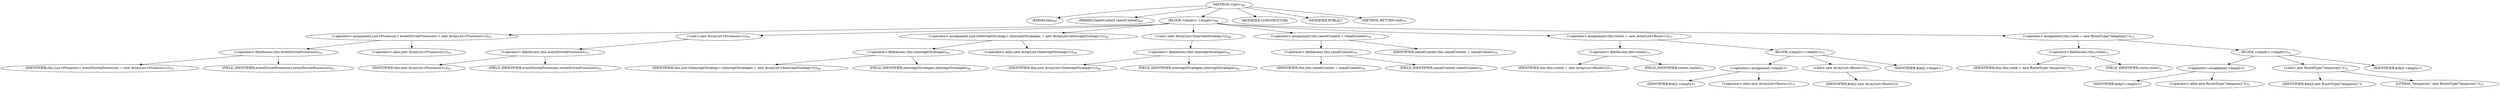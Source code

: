 digraph "&lt;init&gt;" {  
"121" [label = <(METHOD,&lt;init&gt;)<SUB>69</SUB>> ]
"8" [label = <(PARAM,this)<SUB>69</SUB>> ]
"122" [label = <(PARAM,CamelContext camelContext)<SUB>69</SUB>> ]
"123" [label = <(BLOCK,&lt;empty&gt;,&lt;empty&gt;)<SUB>69</SUB>> ]
"124" [label = <(&lt;operator&gt;.assignment,List&lt;Processor&gt; eventDrivenProcessors = new ArrayList&lt;Processor&gt;())<SUB>53</SUB>> ]
"125" [label = <(&lt;operator&gt;.fieldAccess,this.eventDrivenProcessors)<SUB>53</SUB>> ]
"126" [label = <(IDENTIFIER,this,List&lt;Processor&gt; eventDrivenProcessors = new ArrayList&lt;Processor&gt;())<SUB>53</SUB>> ]
"127" [label = <(FIELD_IDENTIFIER,eventDrivenProcessors,eventDrivenProcessors)<SUB>53</SUB>> ]
"128" [label = <(&lt;operator&gt;.alloc,new ArrayList&lt;Processor&gt;())<SUB>53</SUB>> ]
"129" [label = <(&lt;init&gt;,new ArrayList&lt;Processor&gt;())<SUB>53</SUB>> ]
"130" [label = <(&lt;operator&gt;.fieldAccess,this.eventDrivenProcessors)<SUB>53</SUB>> ]
"131" [label = <(IDENTIFIER,this,new ArrayList&lt;Processor&gt;())<SUB>53</SUB>> ]
"132" [label = <(FIELD_IDENTIFIER,eventDrivenProcessors,eventDrivenProcessors)<SUB>53</SUB>> ]
"133" [label = <(&lt;operator&gt;.assignment,List&lt;InterceptStrategy&gt; interceptStrategies = new ArrayList&lt;InterceptStrategy&gt;())<SUB>56</SUB>> ]
"134" [label = <(&lt;operator&gt;.fieldAccess,this.interceptStrategies)<SUB>56</SUB>> ]
"135" [label = <(IDENTIFIER,this,List&lt;InterceptStrategy&gt; interceptStrategies = new ArrayList&lt;InterceptStrategy&gt;())<SUB>56</SUB>> ]
"136" [label = <(FIELD_IDENTIFIER,interceptStrategies,interceptStrategies)<SUB>56</SUB>> ]
"137" [label = <(&lt;operator&gt;.alloc,new ArrayList&lt;InterceptStrategy&gt;())<SUB>56</SUB>> ]
"138" [label = <(&lt;init&gt;,new ArrayList&lt;InterceptStrategy&gt;())<SUB>56</SUB>> ]
"139" [label = <(&lt;operator&gt;.fieldAccess,this.interceptStrategies)<SUB>56</SUB>> ]
"140" [label = <(IDENTIFIER,this,new ArrayList&lt;InterceptStrategy&gt;())<SUB>56</SUB>> ]
"141" [label = <(FIELD_IDENTIFIER,interceptStrategies,interceptStrategies)<SUB>56</SUB>> ]
"142" [label = <(&lt;operator&gt;.assignment,this.camelContext = camelContext)<SUB>70</SUB>> ]
"143" [label = <(&lt;operator&gt;.fieldAccess,this.camelContext)<SUB>70</SUB>> ]
"7" [label = <(IDENTIFIER,this,this.camelContext = camelContext)<SUB>70</SUB>> ]
"144" [label = <(FIELD_IDENTIFIER,camelContext,camelContext)<SUB>70</SUB>> ]
"145" [label = <(IDENTIFIER,camelContext,this.camelContext = camelContext)<SUB>70</SUB>> ]
"146" [label = <(&lt;operator&gt;.assignment,this.routes = new ArrayList&lt;Route&gt;())<SUB>71</SUB>> ]
"147" [label = <(&lt;operator&gt;.fieldAccess,this.routes)<SUB>71</SUB>> ]
"148" [label = <(IDENTIFIER,this,this.routes = new ArrayList&lt;Route&gt;())<SUB>71</SUB>> ]
"149" [label = <(FIELD_IDENTIFIER,routes,routes)<SUB>71</SUB>> ]
"150" [label = <(BLOCK,&lt;empty&gt;,&lt;empty&gt;)<SUB>71</SUB>> ]
"151" [label = <(&lt;operator&gt;.assignment,&lt;empty&gt;)> ]
"152" [label = <(IDENTIFIER,$obj2,&lt;empty&gt;)> ]
"153" [label = <(&lt;operator&gt;.alloc,new ArrayList&lt;Route&gt;())<SUB>71</SUB>> ]
"154" [label = <(&lt;init&gt;,new ArrayList&lt;Route&gt;())<SUB>71</SUB>> ]
"155" [label = <(IDENTIFIER,$obj2,new ArrayList&lt;Route&gt;())> ]
"156" [label = <(IDENTIFIER,$obj2,&lt;empty&gt;)> ]
"157" [label = <(&lt;operator&gt;.assignment,this.route = new RouteType(&quot;temporary&quot;))<SUB>72</SUB>> ]
"158" [label = <(&lt;operator&gt;.fieldAccess,this.route)<SUB>72</SUB>> ]
"159" [label = <(IDENTIFIER,this,this.route = new RouteType(&quot;temporary&quot;))<SUB>72</SUB>> ]
"160" [label = <(FIELD_IDENTIFIER,route,route)<SUB>72</SUB>> ]
"161" [label = <(BLOCK,&lt;empty&gt;,&lt;empty&gt;)<SUB>72</SUB>> ]
"162" [label = <(&lt;operator&gt;.assignment,&lt;empty&gt;)> ]
"163" [label = <(IDENTIFIER,$obj3,&lt;empty&gt;)> ]
"164" [label = <(&lt;operator&gt;.alloc,new RouteType(&quot;temporary&quot;))<SUB>72</SUB>> ]
"165" [label = <(&lt;init&gt;,new RouteType(&quot;temporary&quot;))<SUB>72</SUB>> ]
"166" [label = <(IDENTIFIER,$obj3,new RouteType(&quot;temporary&quot;))> ]
"167" [label = <(LITERAL,&quot;temporary&quot;,new RouteType(&quot;temporary&quot;))<SUB>72</SUB>> ]
"168" [label = <(IDENTIFIER,$obj3,&lt;empty&gt;)> ]
"169" [label = <(MODIFIER,CONSTRUCTOR)> ]
"170" [label = <(MODIFIER,PUBLIC)> ]
"171" [label = <(METHOD_RETURN,void)<SUB>73</SUB>> ]
  "121" -> "8" 
  "121" -> "122" 
  "121" -> "123" 
  "121" -> "169" 
  "121" -> "170" 
  "121" -> "171" 
  "123" -> "124" 
  "123" -> "129" 
  "123" -> "133" 
  "123" -> "138" 
  "123" -> "142" 
  "123" -> "146" 
  "123" -> "157" 
  "124" -> "125" 
  "124" -> "128" 
  "125" -> "126" 
  "125" -> "127" 
  "129" -> "130" 
  "130" -> "131" 
  "130" -> "132" 
  "133" -> "134" 
  "133" -> "137" 
  "134" -> "135" 
  "134" -> "136" 
  "138" -> "139" 
  "139" -> "140" 
  "139" -> "141" 
  "142" -> "143" 
  "142" -> "145" 
  "143" -> "7" 
  "143" -> "144" 
  "146" -> "147" 
  "146" -> "150" 
  "147" -> "148" 
  "147" -> "149" 
  "150" -> "151" 
  "150" -> "154" 
  "150" -> "156" 
  "151" -> "152" 
  "151" -> "153" 
  "154" -> "155" 
  "157" -> "158" 
  "157" -> "161" 
  "158" -> "159" 
  "158" -> "160" 
  "161" -> "162" 
  "161" -> "165" 
  "161" -> "168" 
  "162" -> "163" 
  "162" -> "164" 
  "165" -> "166" 
  "165" -> "167" 
}
